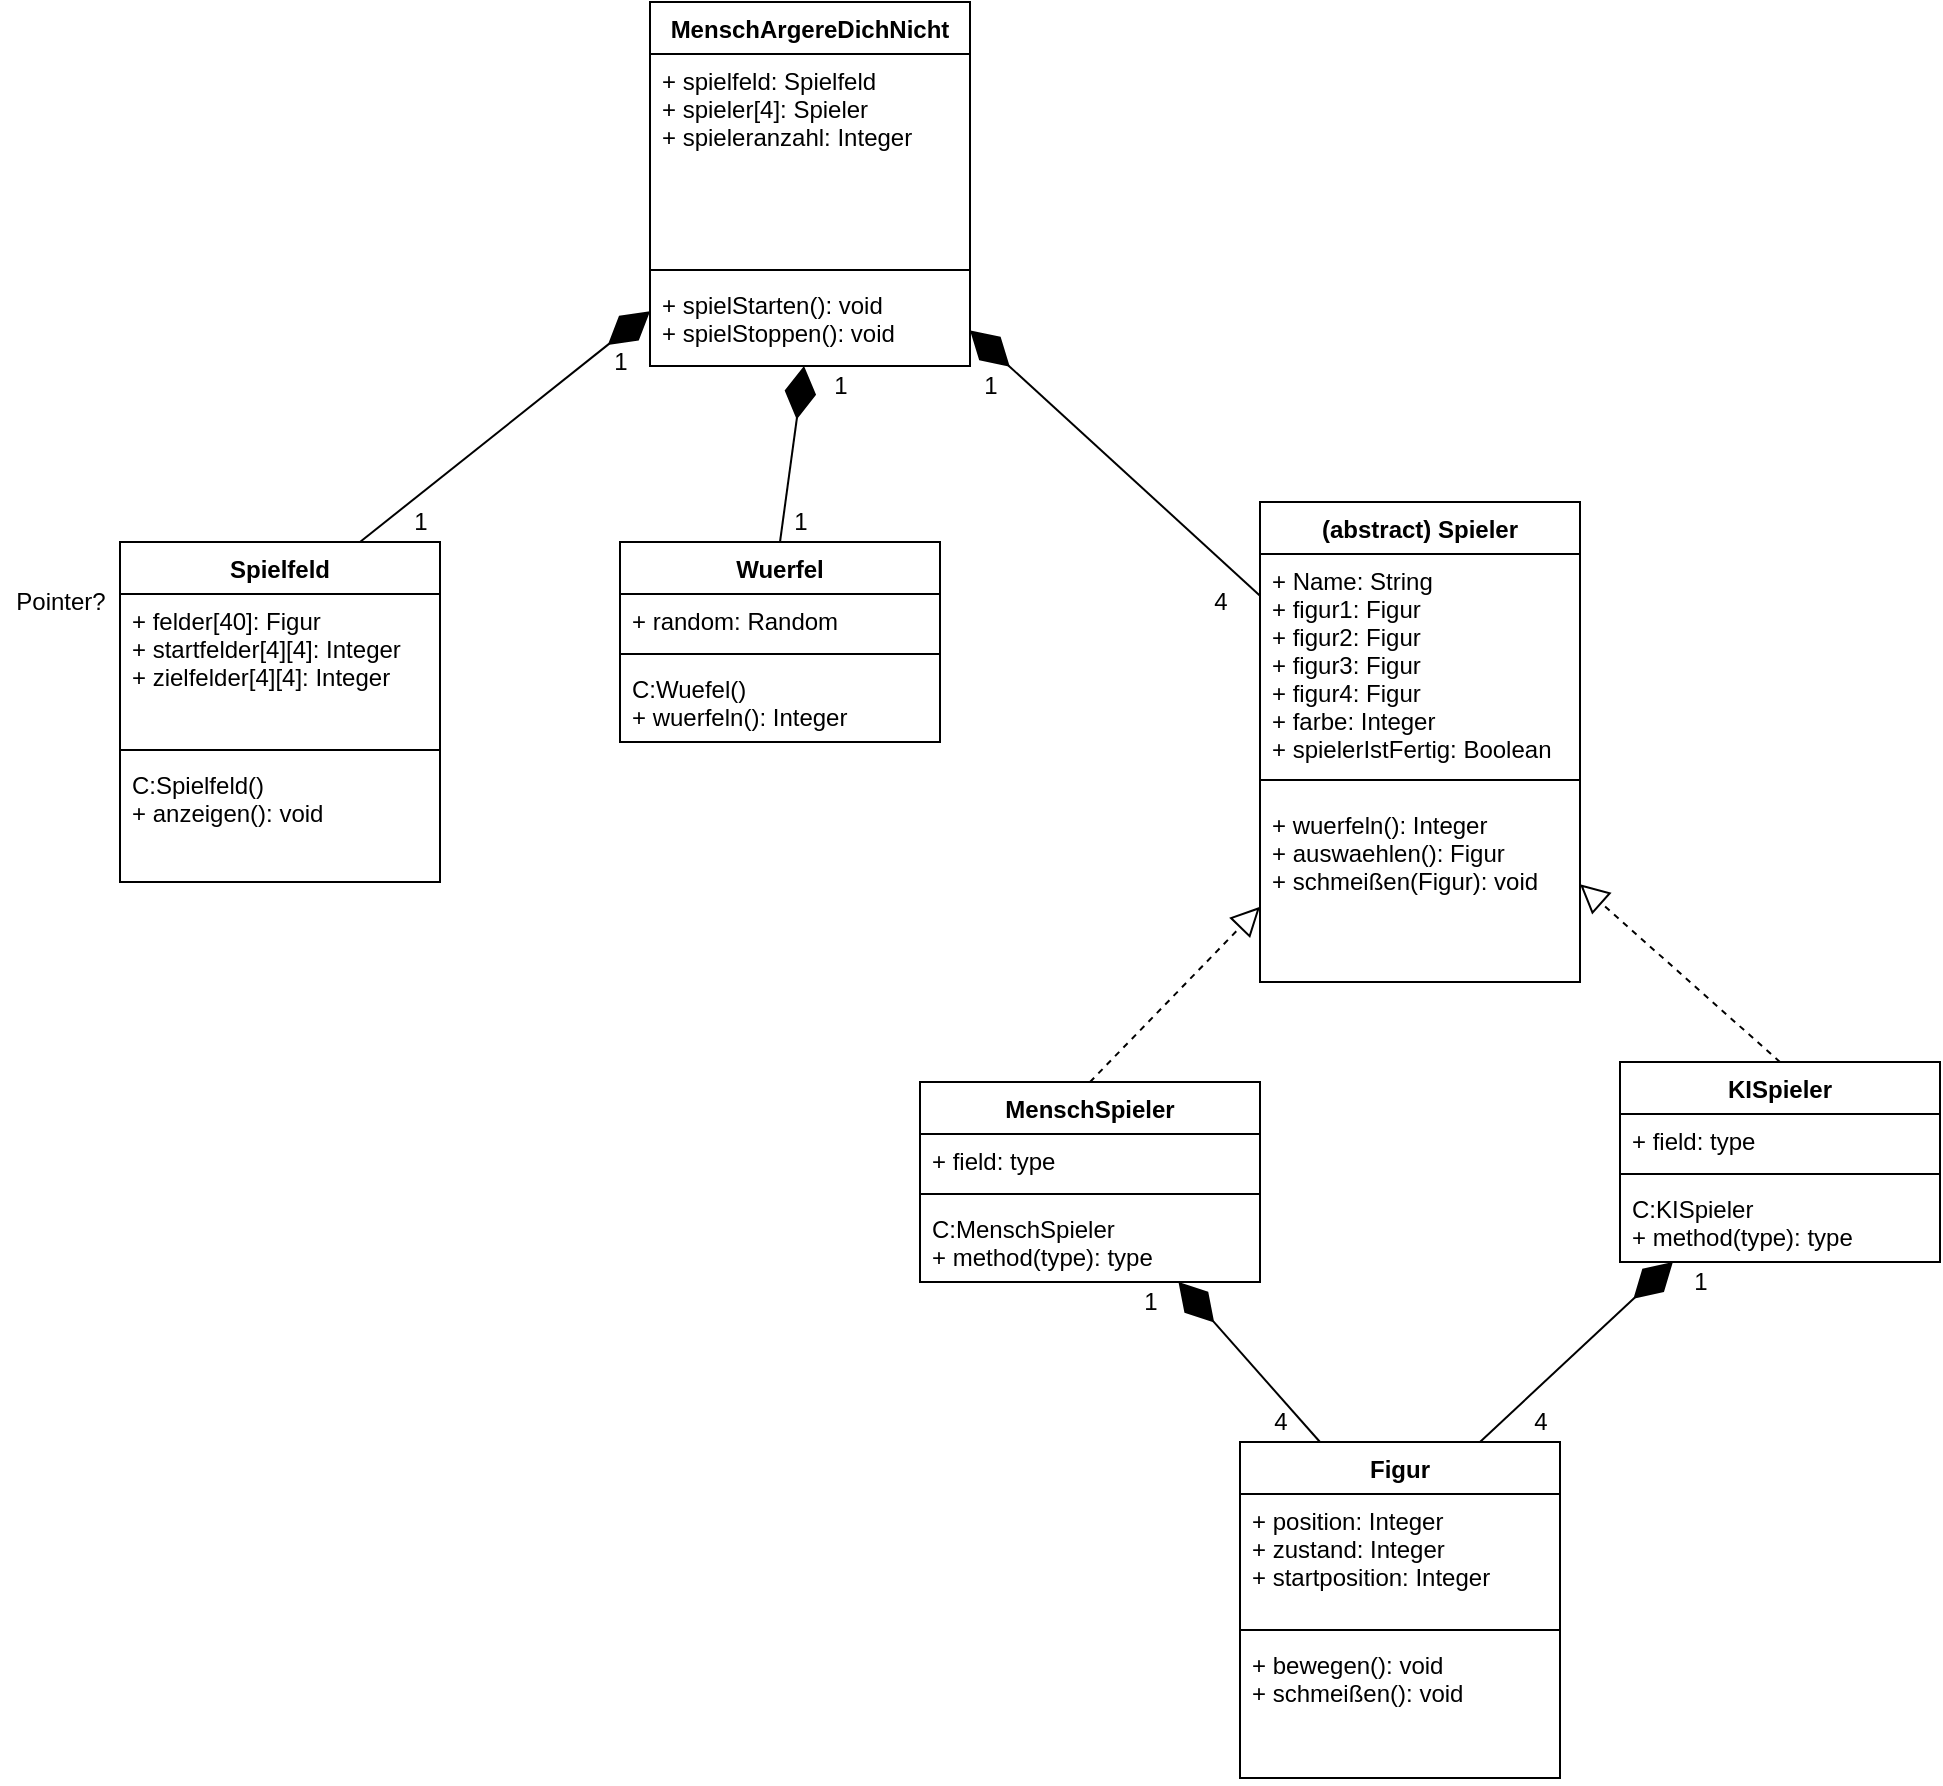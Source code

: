 <mxfile version="15.7.2" type="github">
  <diagram name="Page-1" id="c4acf3e9-155e-7222-9cf6-157b1a14988f">
    <mxGraphModel dx="953" dy="574" grid="1" gridSize="10" guides="1" tooltips="1" connect="1" arrows="1" fold="1" page="1" pageScale="1" pageWidth="1169" pageHeight="1654" background="none" math="0" shadow="0">
      <root>
        <mxCell id="0" />
        <mxCell id="1" parent="0" />
        <mxCell id="8jQ_GkpSlQzcaffJJYG--1" value="(abstract) Spieler" style="swimlane;fontStyle=1;align=center;verticalAlign=top;childLayout=stackLayout;horizontal=1;startSize=26;horizontalStack=0;resizeParent=1;resizeParentMax=0;resizeLast=0;collapsible=1;marginBottom=0;" vertex="1" parent="1">
          <mxGeometry x="650" y="320" width="160" height="240" as="geometry" />
        </mxCell>
        <mxCell id="8jQ_GkpSlQzcaffJJYG--2" value="+ Name: String&#xa;+ figur1: Figur&#xa;+ figur2: Figur&#xa;+ figur3: Figur&#xa;+ figur4: Figur&#xa;+ farbe: Integer&#xa;+ spielerIstFertig: Boolean" style="text;strokeColor=none;fillColor=none;align=left;verticalAlign=top;spacingLeft=4;spacingRight=4;overflow=hidden;rotatable=0;points=[[0,0.5],[1,0.5]];portConstraint=eastwest;" vertex="1" parent="8jQ_GkpSlQzcaffJJYG--1">
          <mxGeometry y="26" width="160" height="104" as="geometry" />
        </mxCell>
        <mxCell id="8jQ_GkpSlQzcaffJJYG--3" value="" style="line;strokeWidth=1;fillColor=none;align=left;verticalAlign=middle;spacingTop=-1;spacingLeft=3;spacingRight=3;rotatable=0;labelPosition=right;points=[];portConstraint=eastwest;" vertex="1" parent="8jQ_GkpSlQzcaffJJYG--1">
          <mxGeometry y="130" width="160" height="18" as="geometry" />
        </mxCell>
        <mxCell id="8jQ_GkpSlQzcaffJJYG--4" value="+ wuerfeln(): Integer&#xa;+ auswaehlen(): Figur&#xa;+ schmeißen(Figur): void" style="text;strokeColor=none;fillColor=none;align=left;verticalAlign=top;spacingLeft=4;spacingRight=4;overflow=hidden;rotatable=0;points=[[0,0.5],[1,0.5]];portConstraint=eastwest;" vertex="1" parent="8jQ_GkpSlQzcaffJJYG--1">
          <mxGeometry y="148" width="160" height="92" as="geometry" />
        </mxCell>
        <mxCell id="8jQ_GkpSlQzcaffJJYG--6" value="Figur" style="swimlane;fontStyle=1;align=center;verticalAlign=top;childLayout=stackLayout;horizontal=1;startSize=26;horizontalStack=0;resizeParent=1;resizeParentMax=0;resizeLast=0;collapsible=1;marginBottom=0;" vertex="1" parent="1">
          <mxGeometry x="640" y="790" width="160" height="168" as="geometry" />
        </mxCell>
        <mxCell id="8jQ_GkpSlQzcaffJJYG--7" value="+ position: Integer&#xa;+ zustand: Integer&#xa;+ startposition: Integer" style="text;strokeColor=none;fillColor=none;align=left;verticalAlign=top;spacingLeft=4;spacingRight=4;overflow=hidden;rotatable=0;points=[[0,0.5],[1,0.5]];portConstraint=eastwest;" vertex="1" parent="8jQ_GkpSlQzcaffJJYG--6">
          <mxGeometry y="26" width="160" height="64" as="geometry" />
        </mxCell>
        <mxCell id="8jQ_GkpSlQzcaffJJYG--8" value="" style="line;strokeWidth=1;fillColor=none;align=left;verticalAlign=middle;spacingTop=-1;spacingLeft=3;spacingRight=3;rotatable=0;labelPosition=right;points=[];portConstraint=eastwest;" vertex="1" parent="8jQ_GkpSlQzcaffJJYG--6">
          <mxGeometry y="90" width="160" height="8" as="geometry" />
        </mxCell>
        <mxCell id="8jQ_GkpSlQzcaffJJYG--9" value="+ bewegen(): void&#xa;+ schmeißen(): void" style="text;strokeColor=none;fillColor=none;align=left;verticalAlign=top;spacingLeft=4;spacingRight=4;overflow=hidden;rotatable=0;points=[[0,0.5],[1,0.5]];portConstraint=eastwest;" vertex="1" parent="8jQ_GkpSlQzcaffJJYG--6">
          <mxGeometry y="98" width="160" height="70" as="geometry" />
        </mxCell>
        <mxCell id="8jQ_GkpSlQzcaffJJYG--11" value="Spielfeld" style="swimlane;fontStyle=1;align=center;verticalAlign=top;childLayout=stackLayout;horizontal=1;startSize=26;horizontalStack=0;resizeParent=1;resizeParentMax=0;resizeLast=0;collapsible=1;marginBottom=0;" vertex="1" parent="1">
          <mxGeometry x="80" y="340" width="160" height="170" as="geometry" />
        </mxCell>
        <mxCell id="8jQ_GkpSlQzcaffJJYG--12" value="+ felder[40]: Figur&#xa;+ startfelder[4][4]: Integer&#xa;+ zielfelder[4][4]: Integer" style="text;strokeColor=none;fillColor=none;align=left;verticalAlign=top;spacingLeft=4;spacingRight=4;overflow=hidden;rotatable=0;points=[[0,0.5],[1,0.5]];portConstraint=eastwest;" vertex="1" parent="8jQ_GkpSlQzcaffJJYG--11">
          <mxGeometry y="26" width="160" height="74" as="geometry" />
        </mxCell>
        <mxCell id="8jQ_GkpSlQzcaffJJYG--13" value="" style="line;strokeWidth=1;fillColor=none;align=left;verticalAlign=middle;spacingTop=-1;spacingLeft=3;spacingRight=3;rotatable=0;labelPosition=right;points=[];portConstraint=eastwest;" vertex="1" parent="8jQ_GkpSlQzcaffJJYG--11">
          <mxGeometry y="100" width="160" height="8" as="geometry" />
        </mxCell>
        <mxCell id="8jQ_GkpSlQzcaffJJYG--14" value="C:Spielfeld()&#xa;+ anzeigen(): void" style="text;strokeColor=none;fillColor=none;align=left;verticalAlign=top;spacingLeft=4;spacingRight=4;overflow=hidden;rotatable=0;points=[[0,0.5],[1,0.5]];portConstraint=eastwest;" vertex="1" parent="8jQ_GkpSlQzcaffJJYG--11">
          <mxGeometry y="108" width="160" height="62" as="geometry" />
        </mxCell>
        <mxCell id="8jQ_GkpSlQzcaffJJYG--15" value="MenschArgereDichNicht" style="swimlane;fontStyle=1;align=center;verticalAlign=top;childLayout=stackLayout;horizontal=1;startSize=26;horizontalStack=0;resizeParent=1;resizeParentMax=0;resizeLast=0;collapsible=1;marginBottom=0;" vertex="1" parent="1">
          <mxGeometry x="345" y="70" width="160" height="182" as="geometry" />
        </mxCell>
        <mxCell id="8jQ_GkpSlQzcaffJJYG--16" value="+ spielfeld: Spielfeld&#xa;+ spieler[4]: Spieler&#xa;+ spieleranzahl: Integer" style="text;strokeColor=none;fillColor=none;align=left;verticalAlign=top;spacingLeft=4;spacingRight=4;overflow=hidden;rotatable=0;points=[[0,0.5],[1,0.5]];portConstraint=eastwest;" vertex="1" parent="8jQ_GkpSlQzcaffJJYG--15">
          <mxGeometry y="26" width="160" height="104" as="geometry" />
        </mxCell>
        <mxCell id="8jQ_GkpSlQzcaffJJYG--17" value="" style="line;strokeWidth=1;fillColor=none;align=left;verticalAlign=middle;spacingTop=-1;spacingLeft=3;spacingRight=3;rotatable=0;labelPosition=right;points=[];portConstraint=eastwest;" vertex="1" parent="8jQ_GkpSlQzcaffJJYG--15">
          <mxGeometry y="130" width="160" height="8" as="geometry" />
        </mxCell>
        <mxCell id="8jQ_GkpSlQzcaffJJYG--18" value="+ spielStarten(): void&#xa;+ spielStoppen(): void" style="text;strokeColor=none;fillColor=none;align=left;verticalAlign=top;spacingLeft=4;spacingRight=4;overflow=hidden;rotatable=0;points=[[0,0.5],[1,0.5]];portConstraint=eastwest;" vertex="1" parent="8jQ_GkpSlQzcaffJJYG--15">
          <mxGeometry y="138" width="160" height="44" as="geometry" />
        </mxCell>
        <mxCell id="8jQ_GkpSlQzcaffJJYG--19" value="MenschSpieler" style="swimlane;fontStyle=1;align=center;verticalAlign=top;childLayout=stackLayout;horizontal=1;startSize=26;horizontalStack=0;resizeParent=1;resizeParentMax=0;resizeLast=0;collapsible=1;marginBottom=0;" vertex="1" parent="1">
          <mxGeometry x="480" y="610" width="170" height="100" as="geometry" />
        </mxCell>
        <mxCell id="8jQ_GkpSlQzcaffJJYG--20" value="+ field: type" style="text;strokeColor=none;fillColor=none;align=left;verticalAlign=top;spacingLeft=4;spacingRight=4;overflow=hidden;rotatable=0;points=[[0,0.5],[1,0.5]];portConstraint=eastwest;" vertex="1" parent="8jQ_GkpSlQzcaffJJYG--19">
          <mxGeometry y="26" width="170" height="26" as="geometry" />
        </mxCell>
        <mxCell id="8jQ_GkpSlQzcaffJJYG--21" value="" style="line;strokeWidth=1;fillColor=none;align=left;verticalAlign=middle;spacingTop=-1;spacingLeft=3;spacingRight=3;rotatable=0;labelPosition=right;points=[];portConstraint=eastwest;" vertex="1" parent="8jQ_GkpSlQzcaffJJYG--19">
          <mxGeometry y="52" width="170" height="8" as="geometry" />
        </mxCell>
        <mxCell id="8jQ_GkpSlQzcaffJJYG--22" value="C:MenschSpieler&#xa;+ method(type): type" style="text;strokeColor=none;fillColor=none;align=left;verticalAlign=top;spacingLeft=4;spacingRight=4;overflow=hidden;rotatable=0;points=[[0,0.5],[1,0.5]];portConstraint=eastwest;" vertex="1" parent="8jQ_GkpSlQzcaffJJYG--19">
          <mxGeometry y="60" width="170" height="40" as="geometry" />
        </mxCell>
        <mxCell id="8jQ_GkpSlQzcaffJJYG--23" value="KISpieler" style="swimlane;fontStyle=1;align=center;verticalAlign=top;childLayout=stackLayout;horizontal=1;startSize=26;horizontalStack=0;resizeParent=1;resizeParentMax=0;resizeLast=0;collapsible=1;marginBottom=0;" vertex="1" parent="1">
          <mxGeometry x="830" y="600" width="160" height="100" as="geometry" />
        </mxCell>
        <mxCell id="8jQ_GkpSlQzcaffJJYG--24" value="+ field: type" style="text;strokeColor=none;fillColor=none;align=left;verticalAlign=top;spacingLeft=4;spacingRight=4;overflow=hidden;rotatable=0;points=[[0,0.5],[1,0.5]];portConstraint=eastwest;" vertex="1" parent="8jQ_GkpSlQzcaffJJYG--23">
          <mxGeometry y="26" width="160" height="26" as="geometry" />
        </mxCell>
        <mxCell id="8jQ_GkpSlQzcaffJJYG--25" value="" style="line;strokeWidth=1;fillColor=none;align=left;verticalAlign=middle;spacingTop=-1;spacingLeft=3;spacingRight=3;rotatable=0;labelPosition=right;points=[];portConstraint=eastwest;" vertex="1" parent="8jQ_GkpSlQzcaffJJYG--23">
          <mxGeometry y="52" width="160" height="8" as="geometry" />
        </mxCell>
        <mxCell id="8jQ_GkpSlQzcaffJJYG--26" value="C:KISpieler&#xa;+ method(type): type" style="text;strokeColor=none;fillColor=none;align=left;verticalAlign=top;spacingLeft=4;spacingRight=4;overflow=hidden;rotatable=0;points=[[0,0.5],[1,0.5]];portConstraint=eastwest;" vertex="1" parent="8jQ_GkpSlQzcaffJJYG--23">
          <mxGeometry y="60" width="160" height="40" as="geometry" />
        </mxCell>
        <mxCell id="8jQ_GkpSlQzcaffJJYG--27" value="" style="endArrow=block;dashed=1;endFill=0;endSize=12;html=1;rounded=0;exitX=0.5;exitY=0;exitDx=0;exitDy=0;" edge="1" parent="1" source="8jQ_GkpSlQzcaffJJYG--19" target="8jQ_GkpSlQzcaffJJYG--1">
          <mxGeometry width="160" relative="1" as="geometry">
            <mxPoint x="520" y="380" as="sourcePoint" />
            <mxPoint x="500" y="430" as="targetPoint" />
          </mxGeometry>
        </mxCell>
        <mxCell id="8jQ_GkpSlQzcaffJJYG--28" value="" style="endArrow=block;dashed=1;endFill=0;endSize=12;html=1;rounded=0;exitX=0.5;exitY=0;exitDx=0;exitDy=0;" edge="1" parent="1" source="8jQ_GkpSlQzcaffJJYG--23" target="8jQ_GkpSlQzcaffJJYG--1">
          <mxGeometry width="160" relative="1" as="geometry">
            <mxPoint x="553.786" y="390" as="sourcePoint" />
            <mxPoint x="596.214" y="336" as="targetPoint" />
          </mxGeometry>
        </mxCell>
        <mxCell id="8jQ_GkpSlQzcaffJJYG--31" value="Pointer?" style="text;html=1;align=center;verticalAlign=middle;resizable=0;points=[];autosize=1;strokeColor=none;fillColor=none;" vertex="1" parent="1">
          <mxGeometry x="20" y="360" width="60" height="20" as="geometry" />
        </mxCell>
        <mxCell id="8jQ_GkpSlQzcaffJJYG--33" value="" style="endArrow=diamondThin;endFill=1;endSize=24;html=1;rounded=0;exitX=0.25;exitY=0;exitDx=0;exitDy=0;" edge="1" parent="1" source="8jQ_GkpSlQzcaffJJYG--6" target="8jQ_GkpSlQzcaffJJYG--19">
          <mxGeometry width="160" relative="1" as="geometry">
            <mxPoint x="350" y="790" as="sourcePoint" />
            <mxPoint x="445" y="710" as="targetPoint" />
            <Array as="points" />
          </mxGeometry>
        </mxCell>
        <mxCell id="8jQ_GkpSlQzcaffJJYG--35" value="4" style="text;html=1;align=center;verticalAlign=middle;resizable=0;points=[];autosize=1;strokeColor=none;fillColor=none;" vertex="1" parent="1">
          <mxGeometry x="650" y="770" width="20" height="20" as="geometry" />
        </mxCell>
        <mxCell id="8jQ_GkpSlQzcaffJJYG--36" value="1" style="text;html=1;align=center;verticalAlign=middle;resizable=0;points=[];autosize=1;strokeColor=none;fillColor=none;" vertex="1" parent="1">
          <mxGeometry x="585" y="710" width="20" height="20" as="geometry" />
        </mxCell>
        <mxCell id="8jQ_GkpSlQzcaffJJYG--37" value="" style="endArrow=diamondThin;endFill=1;endSize=24;html=1;rounded=0;exitX=0.75;exitY=0;exitDx=0;exitDy=0;" edge="1" parent="1" source="8jQ_GkpSlQzcaffJJYG--6" target="8jQ_GkpSlQzcaffJJYG--23">
          <mxGeometry width="160" relative="1" as="geometry">
            <mxPoint x="420" y="750" as="sourcePoint" />
            <mxPoint x="580" y="750" as="targetPoint" />
          </mxGeometry>
        </mxCell>
        <mxCell id="8jQ_GkpSlQzcaffJJYG--40" value="1" style="text;html=1;align=center;verticalAlign=middle;resizable=0;points=[];autosize=1;strokeColor=none;fillColor=none;" vertex="1" parent="1">
          <mxGeometry x="860" y="700" width="20" height="20" as="geometry" />
        </mxCell>
        <mxCell id="8jQ_GkpSlQzcaffJJYG--41" value="4" style="text;html=1;align=center;verticalAlign=middle;resizable=0;points=[];autosize=1;strokeColor=none;fillColor=none;" vertex="1" parent="1">
          <mxGeometry x="780" y="770" width="20" height="20" as="geometry" />
        </mxCell>
        <mxCell id="8jQ_GkpSlQzcaffJJYG--42" value="" style="endArrow=diamondThin;endFill=1;endSize=24;html=1;rounded=0;exitX=0.75;exitY=0;exitDx=0;exitDy=0;" edge="1" parent="1" source="8jQ_GkpSlQzcaffJJYG--11" target="8jQ_GkpSlQzcaffJJYG--15">
          <mxGeometry width="160" relative="1" as="geometry">
            <mxPoint x="250" y="290" as="sourcePoint" />
            <mxPoint x="410" y="290" as="targetPoint" />
          </mxGeometry>
        </mxCell>
        <mxCell id="8jQ_GkpSlQzcaffJJYG--43" value="" style="endArrow=diamondThin;endFill=1;endSize=24;html=1;rounded=0;" edge="1" parent="1" source="8jQ_GkpSlQzcaffJJYG--1" target="8jQ_GkpSlQzcaffJJYG--15">
          <mxGeometry width="160" relative="1" as="geometry">
            <mxPoint x="250" y="290" as="sourcePoint" />
            <mxPoint x="410" y="290" as="targetPoint" />
          </mxGeometry>
        </mxCell>
        <mxCell id="8jQ_GkpSlQzcaffJJYG--44" value="1" style="text;html=1;align=center;verticalAlign=middle;resizable=0;points=[];autosize=1;strokeColor=none;fillColor=none;" vertex="1" parent="1">
          <mxGeometry x="320" y="240" width="20" height="20" as="geometry" />
        </mxCell>
        <mxCell id="8jQ_GkpSlQzcaffJJYG--45" value="1" style="text;html=1;align=center;verticalAlign=middle;resizable=0;points=[];autosize=1;strokeColor=none;fillColor=none;" vertex="1" parent="1">
          <mxGeometry x="220" y="320" width="20" height="20" as="geometry" />
        </mxCell>
        <mxCell id="8jQ_GkpSlQzcaffJJYG--46" value="1" style="text;html=1;align=center;verticalAlign=middle;resizable=0;points=[];autosize=1;strokeColor=none;fillColor=none;" vertex="1" parent="1">
          <mxGeometry x="505" y="252" width="20" height="20" as="geometry" />
        </mxCell>
        <mxCell id="8jQ_GkpSlQzcaffJJYG--47" value="4" style="text;html=1;align=center;verticalAlign=middle;resizable=0;points=[];autosize=1;strokeColor=none;fillColor=none;" vertex="1" parent="1">
          <mxGeometry x="620" y="360" width="20" height="20" as="geometry" />
        </mxCell>
        <mxCell id="8jQ_GkpSlQzcaffJJYG--48" value="Wuerfel" style="swimlane;fontStyle=1;align=center;verticalAlign=top;childLayout=stackLayout;horizontal=1;startSize=26;horizontalStack=0;resizeParent=1;resizeParentMax=0;resizeLast=0;collapsible=1;marginBottom=0;" vertex="1" parent="1">
          <mxGeometry x="330" y="340" width="160" height="100" as="geometry" />
        </mxCell>
        <mxCell id="8jQ_GkpSlQzcaffJJYG--49" value="+ random: Random" style="text;strokeColor=none;fillColor=none;align=left;verticalAlign=top;spacingLeft=4;spacingRight=4;overflow=hidden;rotatable=0;points=[[0,0.5],[1,0.5]];portConstraint=eastwest;" vertex="1" parent="8jQ_GkpSlQzcaffJJYG--48">
          <mxGeometry y="26" width="160" height="26" as="geometry" />
        </mxCell>
        <mxCell id="8jQ_GkpSlQzcaffJJYG--50" value="" style="line;strokeWidth=1;fillColor=none;align=left;verticalAlign=middle;spacingTop=-1;spacingLeft=3;spacingRight=3;rotatable=0;labelPosition=right;points=[];portConstraint=eastwest;" vertex="1" parent="8jQ_GkpSlQzcaffJJYG--48">
          <mxGeometry y="52" width="160" height="8" as="geometry" />
        </mxCell>
        <mxCell id="8jQ_GkpSlQzcaffJJYG--51" value="C:Wuefel()&#xa;+ wuerfeln(): Integer" style="text;strokeColor=none;fillColor=none;align=left;verticalAlign=top;spacingLeft=4;spacingRight=4;overflow=hidden;rotatable=0;points=[[0,0.5],[1,0.5]];portConstraint=eastwest;" vertex="1" parent="8jQ_GkpSlQzcaffJJYG--48">
          <mxGeometry y="60" width="160" height="40" as="geometry" />
        </mxCell>
        <mxCell id="8jQ_GkpSlQzcaffJJYG--52" value="" style="endArrow=diamondThin;endFill=1;endSize=24;html=1;rounded=0;exitX=0.5;exitY=0;exitDx=0;exitDy=0;" edge="1" parent="1" source="8jQ_GkpSlQzcaffJJYG--48" target="8jQ_GkpSlQzcaffJJYG--18">
          <mxGeometry width="160" relative="1" as="geometry">
            <mxPoint x="200" y="310" as="sourcePoint" />
            <mxPoint x="360" y="310" as="targetPoint" />
          </mxGeometry>
        </mxCell>
        <mxCell id="8jQ_GkpSlQzcaffJJYG--53" value="1" style="text;html=1;align=center;verticalAlign=middle;resizable=0;points=[];autosize=1;strokeColor=none;fillColor=none;" vertex="1" parent="1">
          <mxGeometry x="430" y="252" width="20" height="20" as="geometry" />
        </mxCell>
        <mxCell id="8jQ_GkpSlQzcaffJJYG--54" value="1" style="text;html=1;align=center;verticalAlign=middle;resizable=0;points=[];autosize=1;strokeColor=none;fillColor=none;" vertex="1" parent="1">
          <mxGeometry x="410" y="320" width="20" height="20" as="geometry" />
        </mxCell>
      </root>
    </mxGraphModel>
  </diagram>
</mxfile>
